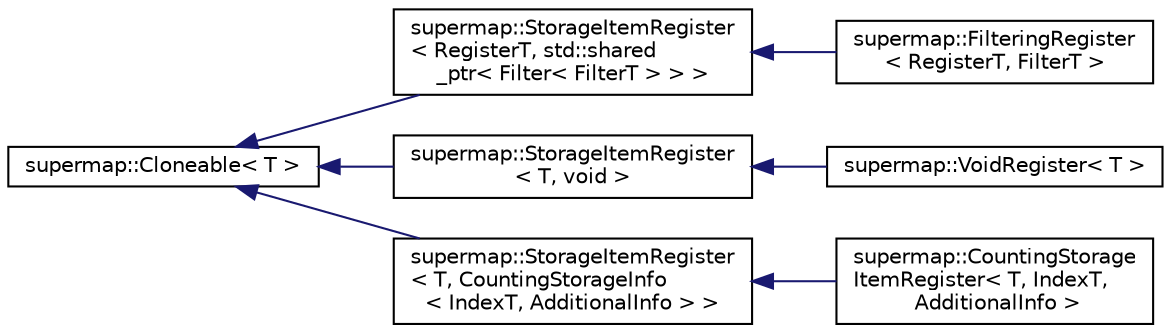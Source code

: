 digraph "Graphical Class Hierarchy"
{
 // LATEX_PDF_SIZE
  edge [fontname="Helvetica",fontsize="10",labelfontname="Helvetica",labelfontsize="10"];
  node [fontname="Helvetica",fontsize="10",shape=record];
  rankdir="LR";
  Node0 [label="supermap::Cloneable\< T \>",height=0.2,width=0.4,color="black", fillcolor="white", style="filled",URL="$classsupermap_1_1Cloneable.html",tooltip="Object which can produce cloned versions."];
  Node0 -> Node1 [dir="back",color="midnightblue",fontsize="10",style="solid",fontname="Helvetica"];
  Node1 [label="supermap::StorageItemRegister\l\< RegisterT, std::shared\l_ptr\< Filter\< FilterT \> \> \>",height=0.2,width=0.4,color="black", fillcolor="white", style="filled",URL="$classsupermap_1_1StorageItemRegister.html",tooltip=" "];
  Node1 -> Node2 [dir="back",color="midnightblue",fontsize="10",style="solid",fontname="Helvetica"];
  Node2 [label="supermap::FilteringRegister\l\< RegisterT, FilterT \>",height=0.2,width=0.4,color="black", fillcolor="white", style="filled",URL="$classsupermap_1_1FilteringRegister.html",tooltip="A storage register, which registers elements in inner filter."];
  Node0 -> Node3 [dir="back",color="midnightblue",fontsize="10",style="solid",fontname="Helvetica"];
  Node3 [label="supermap::StorageItemRegister\l\< T, void \>",height=0.2,width=0.4,color="black", fillcolor="white", style="filled",URL="$classsupermap_1_1StorageItemRegister.html",tooltip=" "];
  Node3 -> Node4 [dir="back",color="midnightblue",fontsize="10",style="solid",fontname="Helvetica"];
  Node4 [label="supermap::VoidRegister\< T \>",height=0.2,width=0.4,color="black", fillcolor="white", style="filled",URL="$classsupermap_1_1VoidRegister.html",tooltip="Empty register that does nothing."];
  Node0 -> Node5 [dir="back",color="midnightblue",fontsize="10",style="solid",fontname="Helvetica"];
  Node5 [label="supermap::StorageItemRegister\l\< T, CountingStorageInfo\l\< IndexT, AdditionalInfo \> \>",height=0.2,width=0.4,color="black", fillcolor="white", style="filled",URL="$classsupermap_1_1StorageItemRegister.html",tooltip=" "];
  Node5 -> Node6 [dir="back",color="midnightblue",fontsize="10",style="solid",fontname="Helvetica"];
  Node6 [label="supermap::CountingStorage\lItemRegister\< T, IndexT,\l AdditionalInfo \>",height=0.2,width=0.4,color="black", fillcolor="white", style="filled",URL="$classsupermap_1_1CountingStorageItemRegister.html",tooltip="Storage item register which counts every added element to the storage."];
}
